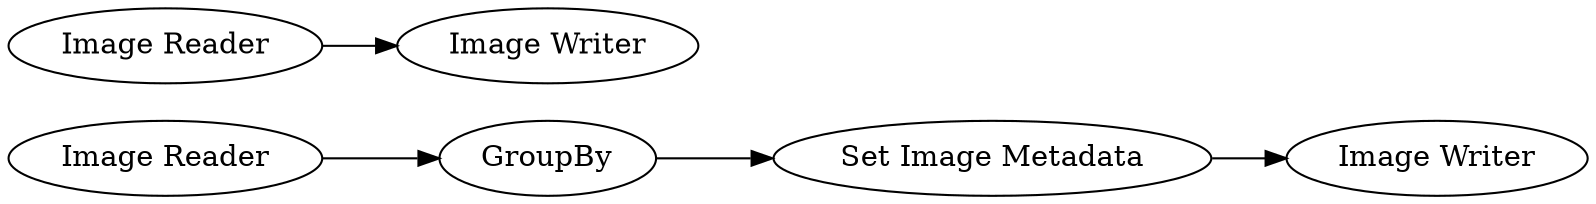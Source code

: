 digraph {
	6 -> 5
	3 -> 4
	4 -> 6
	1 -> 2
	5 [label="Image Writer"]
	1 [label="Image Reader"]
	4 [label=GroupBy]
	6 [label="Set Image Metadata"]
	3 [label="Image Reader"]
	2 [label="Image Writer"]
	rankdir=LR
}
